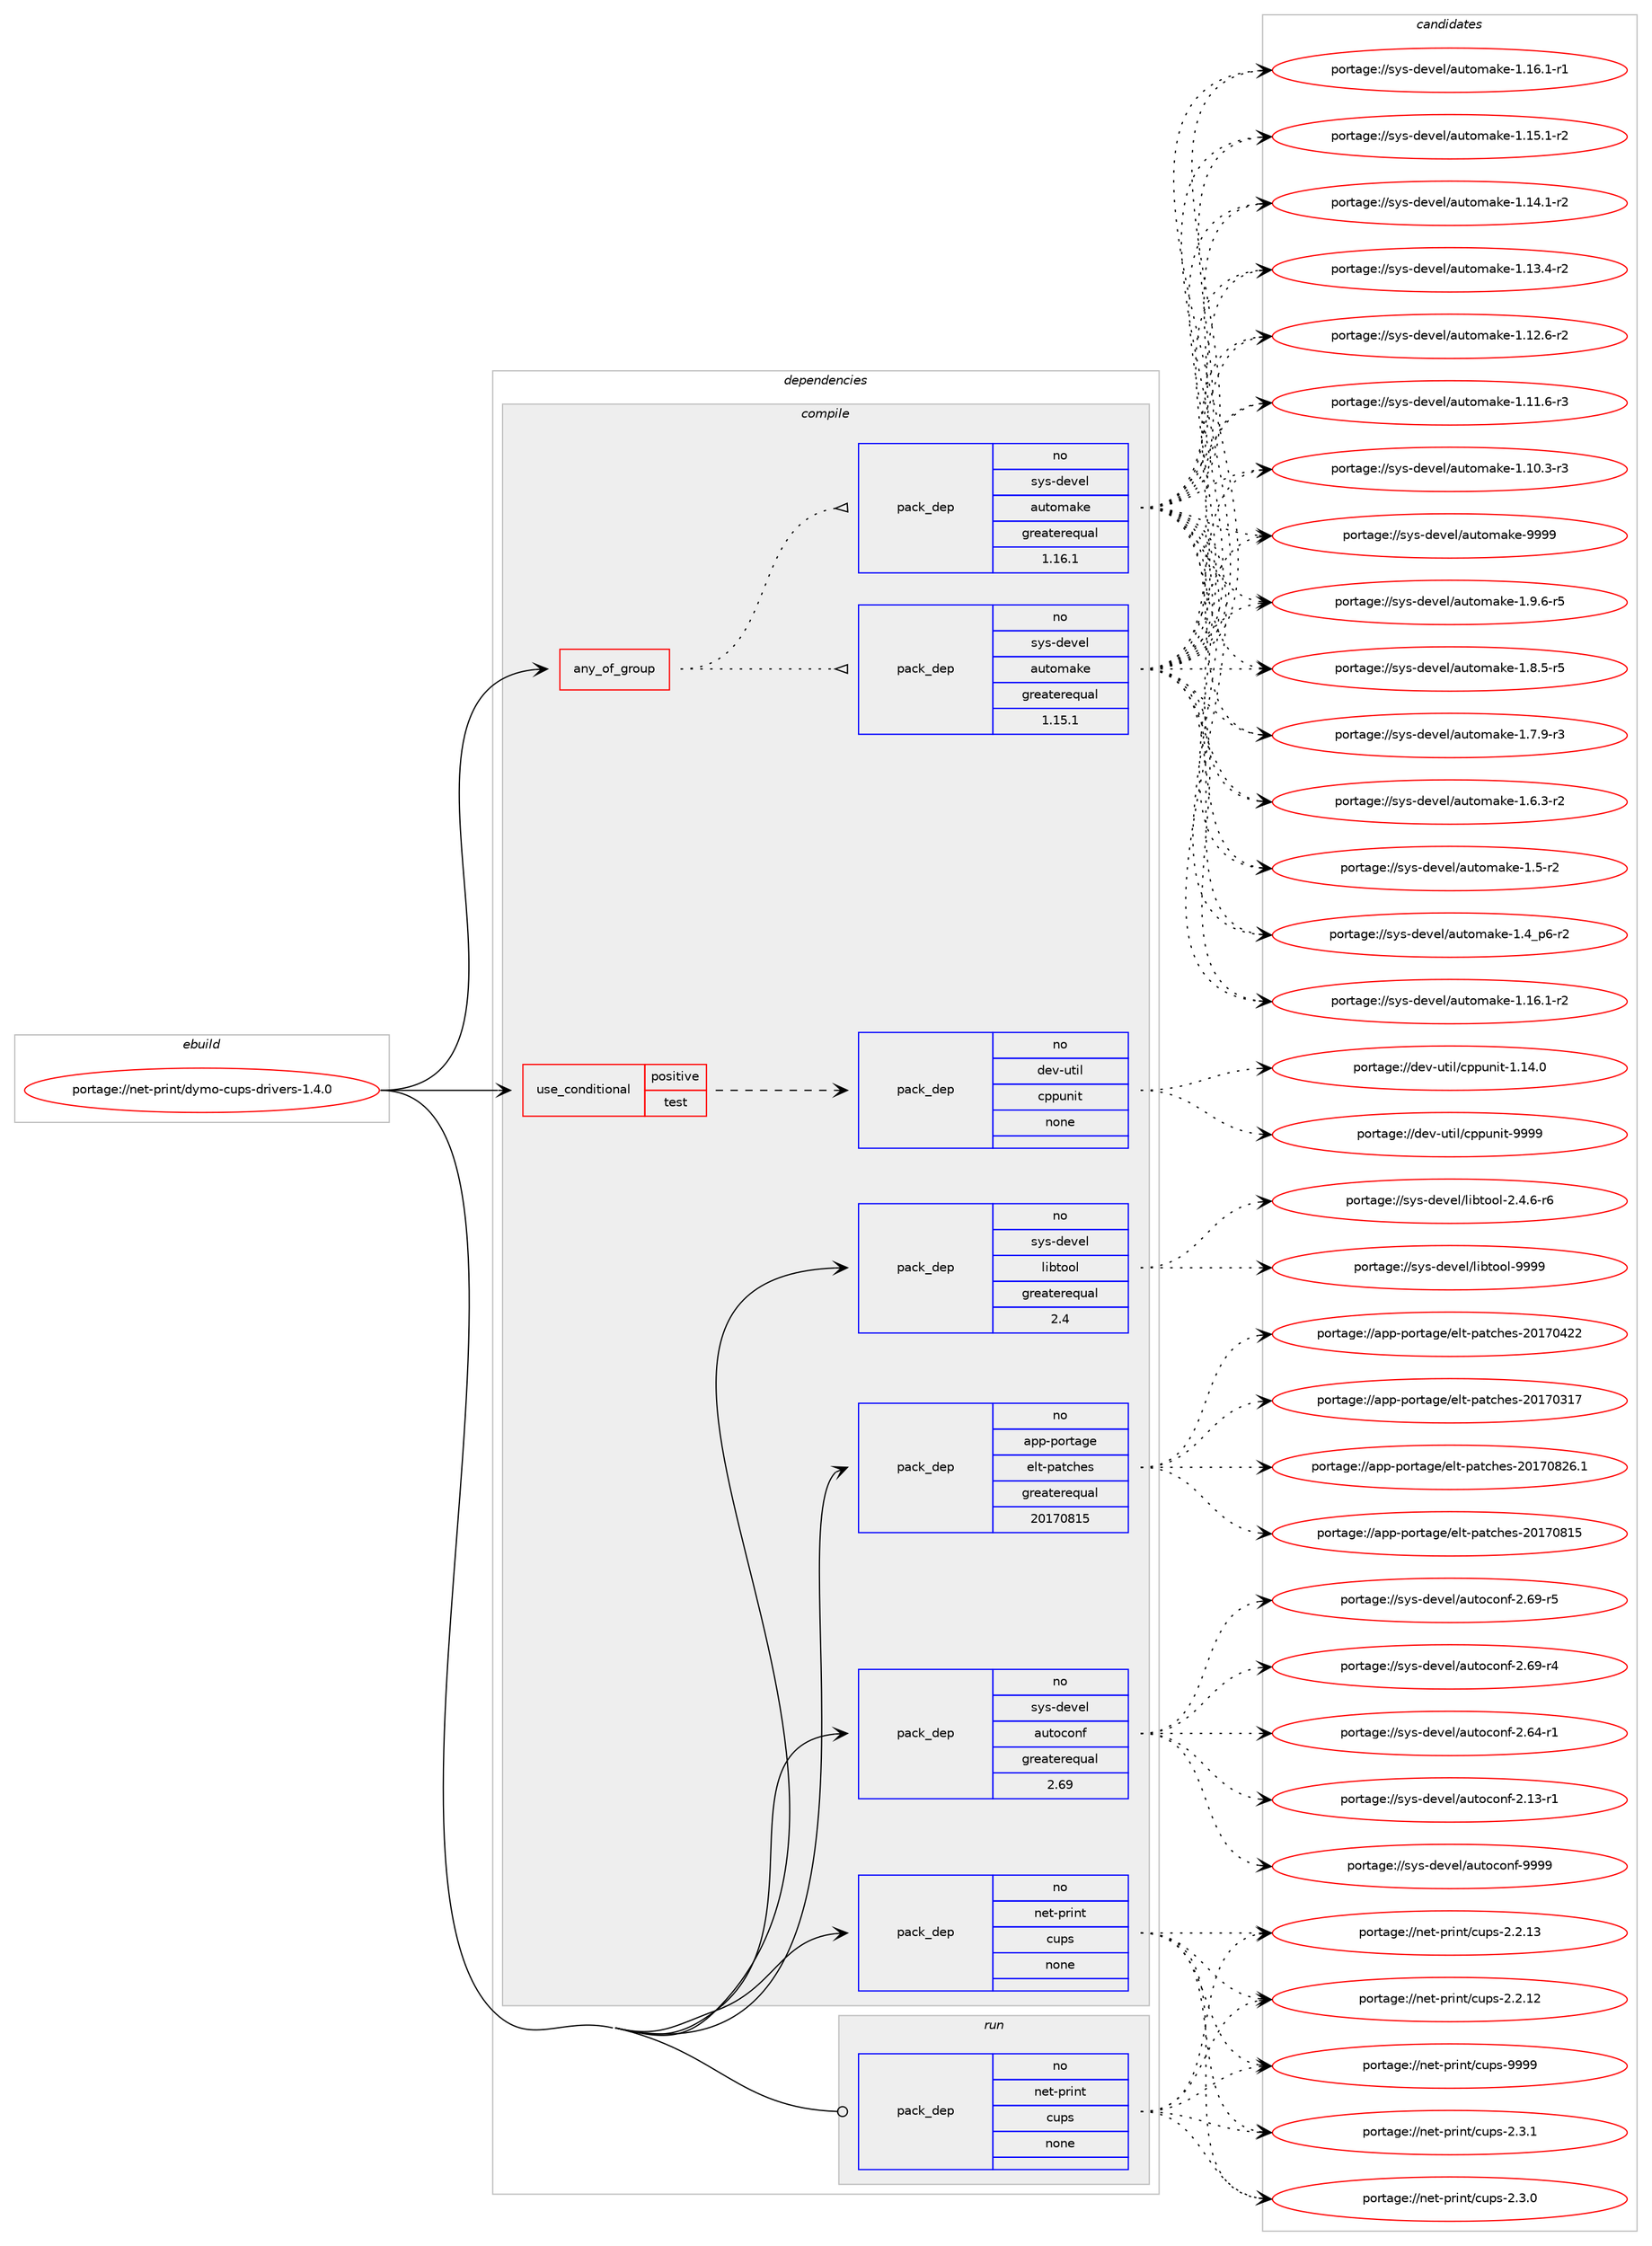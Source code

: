 digraph prolog {

# *************
# Graph options
# *************

newrank=true;
concentrate=true;
compound=true;
graph [rankdir=LR,fontname=Helvetica,fontsize=10,ranksep=1.5];#, ranksep=2.5, nodesep=0.2];
edge  [arrowhead=vee];
node  [fontname=Helvetica,fontsize=10];

# **********
# The ebuild
# **********

subgraph cluster_leftcol {
color=gray;
rank=same;
label=<<i>ebuild</i>>;
id [label="portage://net-print/dymo-cups-drivers-1.4.0", color=red, width=4, href="../net-print/dymo-cups-drivers-1.4.0.svg"];
}

# ****************
# The dependencies
# ****************

subgraph cluster_midcol {
color=gray;
label=<<i>dependencies</i>>;
subgraph cluster_compile {
fillcolor="#eeeeee";
style=filled;
label=<<i>compile</i>>;
subgraph any1004 {
dependency47648 [label=<<TABLE BORDER="0" CELLBORDER="1" CELLSPACING="0" CELLPADDING="4"><TR><TD CELLPADDING="10">any_of_group</TD></TR></TABLE>>, shape=none, color=red];subgraph pack38064 {
dependency47649 [label=<<TABLE BORDER="0" CELLBORDER="1" CELLSPACING="0" CELLPADDING="4" WIDTH="220"><TR><TD ROWSPAN="6" CELLPADDING="30">pack_dep</TD></TR><TR><TD WIDTH="110">no</TD></TR><TR><TD>sys-devel</TD></TR><TR><TD>automake</TD></TR><TR><TD>greaterequal</TD></TR><TR><TD>1.16.1</TD></TR></TABLE>>, shape=none, color=blue];
}
dependency47648:e -> dependency47649:w [weight=20,style="dotted",arrowhead="oinv"];
subgraph pack38065 {
dependency47650 [label=<<TABLE BORDER="0" CELLBORDER="1" CELLSPACING="0" CELLPADDING="4" WIDTH="220"><TR><TD ROWSPAN="6" CELLPADDING="30">pack_dep</TD></TR><TR><TD WIDTH="110">no</TD></TR><TR><TD>sys-devel</TD></TR><TR><TD>automake</TD></TR><TR><TD>greaterequal</TD></TR><TR><TD>1.15.1</TD></TR></TABLE>>, shape=none, color=blue];
}
dependency47648:e -> dependency47650:w [weight=20,style="dotted",arrowhead="oinv"];
}
id:e -> dependency47648:w [weight=20,style="solid",arrowhead="vee"];
subgraph cond8576 {
dependency47651 [label=<<TABLE BORDER="0" CELLBORDER="1" CELLSPACING="0" CELLPADDING="4"><TR><TD ROWSPAN="3" CELLPADDING="10">use_conditional</TD></TR><TR><TD>positive</TD></TR><TR><TD>test</TD></TR></TABLE>>, shape=none, color=red];
subgraph pack38066 {
dependency47652 [label=<<TABLE BORDER="0" CELLBORDER="1" CELLSPACING="0" CELLPADDING="4" WIDTH="220"><TR><TD ROWSPAN="6" CELLPADDING="30">pack_dep</TD></TR><TR><TD WIDTH="110">no</TD></TR><TR><TD>dev-util</TD></TR><TR><TD>cppunit</TD></TR><TR><TD>none</TD></TR><TR><TD></TD></TR></TABLE>>, shape=none, color=blue];
}
dependency47651:e -> dependency47652:w [weight=20,style="dashed",arrowhead="vee"];
}
id:e -> dependency47651:w [weight=20,style="solid",arrowhead="vee"];
subgraph pack38067 {
dependency47653 [label=<<TABLE BORDER="0" CELLBORDER="1" CELLSPACING="0" CELLPADDING="4" WIDTH="220"><TR><TD ROWSPAN="6" CELLPADDING="30">pack_dep</TD></TR><TR><TD WIDTH="110">no</TD></TR><TR><TD>app-portage</TD></TR><TR><TD>elt-patches</TD></TR><TR><TD>greaterequal</TD></TR><TR><TD>20170815</TD></TR></TABLE>>, shape=none, color=blue];
}
id:e -> dependency47653:w [weight=20,style="solid",arrowhead="vee"];
subgraph pack38068 {
dependency47654 [label=<<TABLE BORDER="0" CELLBORDER="1" CELLSPACING="0" CELLPADDING="4" WIDTH="220"><TR><TD ROWSPAN="6" CELLPADDING="30">pack_dep</TD></TR><TR><TD WIDTH="110">no</TD></TR><TR><TD>net-print</TD></TR><TR><TD>cups</TD></TR><TR><TD>none</TD></TR><TR><TD></TD></TR></TABLE>>, shape=none, color=blue];
}
id:e -> dependency47654:w [weight=20,style="solid",arrowhead="vee"];
subgraph pack38069 {
dependency47655 [label=<<TABLE BORDER="0" CELLBORDER="1" CELLSPACING="0" CELLPADDING="4" WIDTH="220"><TR><TD ROWSPAN="6" CELLPADDING="30">pack_dep</TD></TR><TR><TD WIDTH="110">no</TD></TR><TR><TD>sys-devel</TD></TR><TR><TD>autoconf</TD></TR><TR><TD>greaterequal</TD></TR><TR><TD>2.69</TD></TR></TABLE>>, shape=none, color=blue];
}
id:e -> dependency47655:w [weight=20,style="solid",arrowhead="vee"];
subgraph pack38070 {
dependency47656 [label=<<TABLE BORDER="0" CELLBORDER="1" CELLSPACING="0" CELLPADDING="4" WIDTH="220"><TR><TD ROWSPAN="6" CELLPADDING="30">pack_dep</TD></TR><TR><TD WIDTH="110">no</TD></TR><TR><TD>sys-devel</TD></TR><TR><TD>libtool</TD></TR><TR><TD>greaterequal</TD></TR><TR><TD>2.4</TD></TR></TABLE>>, shape=none, color=blue];
}
id:e -> dependency47656:w [weight=20,style="solid",arrowhead="vee"];
}
subgraph cluster_compileandrun {
fillcolor="#eeeeee";
style=filled;
label=<<i>compile and run</i>>;
}
subgraph cluster_run {
fillcolor="#eeeeee";
style=filled;
label=<<i>run</i>>;
subgraph pack38071 {
dependency47657 [label=<<TABLE BORDER="0" CELLBORDER="1" CELLSPACING="0" CELLPADDING="4" WIDTH="220"><TR><TD ROWSPAN="6" CELLPADDING="30">pack_dep</TD></TR><TR><TD WIDTH="110">no</TD></TR><TR><TD>net-print</TD></TR><TR><TD>cups</TD></TR><TR><TD>none</TD></TR><TR><TD></TD></TR></TABLE>>, shape=none, color=blue];
}
id:e -> dependency47657:w [weight=20,style="solid",arrowhead="odot"];
}
}

# **************
# The candidates
# **************

subgraph cluster_choices {
rank=same;
color=gray;
label=<<i>candidates</i>>;

subgraph choice38064 {
color=black;
nodesep=1;
choice115121115451001011181011084797117116111109971071014557575757 [label="portage://sys-devel/automake-9999", color=red, width=4,href="../sys-devel/automake-9999.svg"];
choice115121115451001011181011084797117116111109971071014549465746544511453 [label="portage://sys-devel/automake-1.9.6-r5", color=red, width=4,href="../sys-devel/automake-1.9.6-r5.svg"];
choice115121115451001011181011084797117116111109971071014549465646534511453 [label="portage://sys-devel/automake-1.8.5-r5", color=red, width=4,href="../sys-devel/automake-1.8.5-r5.svg"];
choice115121115451001011181011084797117116111109971071014549465546574511451 [label="portage://sys-devel/automake-1.7.9-r3", color=red, width=4,href="../sys-devel/automake-1.7.9-r3.svg"];
choice115121115451001011181011084797117116111109971071014549465446514511450 [label="portage://sys-devel/automake-1.6.3-r2", color=red, width=4,href="../sys-devel/automake-1.6.3-r2.svg"];
choice11512111545100101118101108479711711611110997107101454946534511450 [label="portage://sys-devel/automake-1.5-r2", color=red, width=4,href="../sys-devel/automake-1.5-r2.svg"];
choice115121115451001011181011084797117116111109971071014549465295112544511450 [label="portage://sys-devel/automake-1.4_p6-r2", color=red, width=4,href="../sys-devel/automake-1.4_p6-r2.svg"];
choice11512111545100101118101108479711711611110997107101454946495446494511450 [label="portage://sys-devel/automake-1.16.1-r2", color=red, width=4,href="../sys-devel/automake-1.16.1-r2.svg"];
choice11512111545100101118101108479711711611110997107101454946495446494511449 [label="portage://sys-devel/automake-1.16.1-r1", color=red, width=4,href="../sys-devel/automake-1.16.1-r1.svg"];
choice11512111545100101118101108479711711611110997107101454946495346494511450 [label="portage://sys-devel/automake-1.15.1-r2", color=red, width=4,href="../sys-devel/automake-1.15.1-r2.svg"];
choice11512111545100101118101108479711711611110997107101454946495246494511450 [label="portage://sys-devel/automake-1.14.1-r2", color=red, width=4,href="../sys-devel/automake-1.14.1-r2.svg"];
choice11512111545100101118101108479711711611110997107101454946495146524511450 [label="portage://sys-devel/automake-1.13.4-r2", color=red, width=4,href="../sys-devel/automake-1.13.4-r2.svg"];
choice11512111545100101118101108479711711611110997107101454946495046544511450 [label="portage://sys-devel/automake-1.12.6-r2", color=red, width=4,href="../sys-devel/automake-1.12.6-r2.svg"];
choice11512111545100101118101108479711711611110997107101454946494946544511451 [label="portage://sys-devel/automake-1.11.6-r3", color=red, width=4,href="../sys-devel/automake-1.11.6-r3.svg"];
choice11512111545100101118101108479711711611110997107101454946494846514511451 [label="portage://sys-devel/automake-1.10.3-r3", color=red, width=4,href="../sys-devel/automake-1.10.3-r3.svg"];
dependency47649:e -> choice115121115451001011181011084797117116111109971071014557575757:w [style=dotted,weight="100"];
dependency47649:e -> choice115121115451001011181011084797117116111109971071014549465746544511453:w [style=dotted,weight="100"];
dependency47649:e -> choice115121115451001011181011084797117116111109971071014549465646534511453:w [style=dotted,weight="100"];
dependency47649:e -> choice115121115451001011181011084797117116111109971071014549465546574511451:w [style=dotted,weight="100"];
dependency47649:e -> choice115121115451001011181011084797117116111109971071014549465446514511450:w [style=dotted,weight="100"];
dependency47649:e -> choice11512111545100101118101108479711711611110997107101454946534511450:w [style=dotted,weight="100"];
dependency47649:e -> choice115121115451001011181011084797117116111109971071014549465295112544511450:w [style=dotted,weight="100"];
dependency47649:e -> choice11512111545100101118101108479711711611110997107101454946495446494511450:w [style=dotted,weight="100"];
dependency47649:e -> choice11512111545100101118101108479711711611110997107101454946495446494511449:w [style=dotted,weight="100"];
dependency47649:e -> choice11512111545100101118101108479711711611110997107101454946495346494511450:w [style=dotted,weight="100"];
dependency47649:e -> choice11512111545100101118101108479711711611110997107101454946495246494511450:w [style=dotted,weight="100"];
dependency47649:e -> choice11512111545100101118101108479711711611110997107101454946495146524511450:w [style=dotted,weight="100"];
dependency47649:e -> choice11512111545100101118101108479711711611110997107101454946495046544511450:w [style=dotted,weight="100"];
dependency47649:e -> choice11512111545100101118101108479711711611110997107101454946494946544511451:w [style=dotted,weight="100"];
dependency47649:e -> choice11512111545100101118101108479711711611110997107101454946494846514511451:w [style=dotted,weight="100"];
}
subgraph choice38065 {
color=black;
nodesep=1;
choice115121115451001011181011084797117116111109971071014557575757 [label="portage://sys-devel/automake-9999", color=red, width=4,href="../sys-devel/automake-9999.svg"];
choice115121115451001011181011084797117116111109971071014549465746544511453 [label="portage://sys-devel/automake-1.9.6-r5", color=red, width=4,href="../sys-devel/automake-1.9.6-r5.svg"];
choice115121115451001011181011084797117116111109971071014549465646534511453 [label="portage://sys-devel/automake-1.8.5-r5", color=red, width=4,href="../sys-devel/automake-1.8.5-r5.svg"];
choice115121115451001011181011084797117116111109971071014549465546574511451 [label="portage://sys-devel/automake-1.7.9-r3", color=red, width=4,href="../sys-devel/automake-1.7.9-r3.svg"];
choice115121115451001011181011084797117116111109971071014549465446514511450 [label="portage://sys-devel/automake-1.6.3-r2", color=red, width=4,href="../sys-devel/automake-1.6.3-r2.svg"];
choice11512111545100101118101108479711711611110997107101454946534511450 [label="portage://sys-devel/automake-1.5-r2", color=red, width=4,href="../sys-devel/automake-1.5-r2.svg"];
choice115121115451001011181011084797117116111109971071014549465295112544511450 [label="portage://sys-devel/automake-1.4_p6-r2", color=red, width=4,href="../sys-devel/automake-1.4_p6-r2.svg"];
choice11512111545100101118101108479711711611110997107101454946495446494511450 [label="portage://sys-devel/automake-1.16.1-r2", color=red, width=4,href="../sys-devel/automake-1.16.1-r2.svg"];
choice11512111545100101118101108479711711611110997107101454946495446494511449 [label="portage://sys-devel/automake-1.16.1-r1", color=red, width=4,href="../sys-devel/automake-1.16.1-r1.svg"];
choice11512111545100101118101108479711711611110997107101454946495346494511450 [label="portage://sys-devel/automake-1.15.1-r2", color=red, width=4,href="../sys-devel/automake-1.15.1-r2.svg"];
choice11512111545100101118101108479711711611110997107101454946495246494511450 [label="portage://sys-devel/automake-1.14.1-r2", color=red, width=4,href="../sys-devel/automake-1.14.1-r2.svg"];
choice11512111545100101118101108479711711611110997107101454946495146524511450 [label="portage://sys-devel/automake-1.13.4-r2", color=red, width=4,href="../sys-devel/automake-1.13.4-r2.svg"];
choice11512111545100101118101108479711711611110997107101454946495046544511450 [label="portage://sys-devel/automake-1.12.6-r2", color=red, width=4,href="../sys-devel/automake-1.12.6-r2.svg"];
choice11512111545100101118101108479711711611110997107101454946494946544511451 [label="portage://sys-devel/automake-1.11.6-r3", color=red, width=4,href="../sys-devel/automake-1.11.6-r3.svg"];
choice11512111545100101118101108479711711611110997107101454946494846514511451 [label="portage://sys-devel/automake-1.10.3-r3", color=red, width=4,href="../sys-devel/automake-1.10.3-r3.svg"];
dependency47650:e -> choice115121115451001011181011084797117116111109971071014557575757:w [style=dotted,weight="100"];
dependency47650:e -> choice115121115451001011181011084797117116111109971071014549465746544511453:w [style=dotted,weight="100"];
dependency47650:e -> choice115121115451001011181011084797117116111109971071014549465646534511453:w [style=dotted,weight="100"];
dependency47650:e -> choice115121115451001011181011084797117116111109971071014549465546574511451:w [style=dotted,weight="100"];
dependency47650:e -> choice115121115451001011181011084797117116111109971071014549465446514511450:w [style=dotted,weight="100"];
dependency47650:e -> choice11512111545100101118101108479711711611110997107101454946534511450:w [style=dotted,weight="100"];
dependency47650:e -> choice115121115451001011181011084797117116111109971071014549465295112544511450:w [style=dotted,weight="100"];
dependency47650:e -> choice11512111545100101118101108479711711611110997107101454946495446494511450:w [style=dotted,weight="100"];
dependency47650:e -> choice11512111545100101118101108479711711611110997107101454946495446494511449:w [style=dotted,weight="100"];
dependency47650:e -> choice11512111545100101118101108479711711611110997107101454946495346494511450:w [style=dotted,weight="100"];
dependency47650:e -> choice11512111545100101118101108479711711611110997107101454946495246494511450:w [style=dotted,weight="100"];
dependency47650:e -> choice11512111545100101118101108479711711611110997107101454946495146524511450:w [style=dotted,weight="100"];
dependency47650:e -> choice11512111545100101118101108479711711611110997107101454946495046544511450:w [style=dotted,weight="100"];
dependency47650:e -> choice11512111545100101118101108479711711611110997107101454946494946544511451:w [style=dotted,weight="100"];
dependency47650:e -> choice11512111545100101118101108479711711611110997107101454946494846514511451:w [style=dotted,weight="100"];
}
subgraph choice38066 {
color=black;
nodesep=1;
choice1001011184511711610510847991121121171101051164557575757 [label="portage://dev-util/cppunit-9999", color=red, width=4,href="../dev-util/cppunit-9999.svg"];
choice10010111845117116105108479911211211711010511645494649524648 [label="portage://dev-util/cppunit-1.14.0", color=red, width=4,href="../dev-util/cppunit-1.14.0.svg"];
dependency47652:e -> choice1001011184511711610510847991121121171101051164557575757:w [style=dotted,weight="100"];
dependency47652:e -> choice10010111845117116105108479911211211711010511645494649524648:w [style=dotted,weight="100"];
}
subgraph choice38067 {
color=black;
nodesep=1;
choice971121124511211111411697103101471011081164511297116991041011154550484955485650544649 [label="portage://app-portage/elt-patches-20170826.1", color=red, width=4,href="../app-portage/elt-patches-20170826.1.svg"];
choice97112112451121111141169710310147101108116451129711699104101115455048495548564953 [label="portage://app-portage/elt-patches-20170815", color=red, width=4,href="../app-portage/elt-patches-20170815.svg"];
choice97112112451121111141169710310147101108116451129711699104101115455048495548525050 [label="portage://app-portage/elt-patches-20170422", color=red, width=4,href="../app-portage/elt-patches-20170422.svg"];
choice97112112451121111141169710310147101108116451129711699104101115455048495548514955 [label="portage://app-portage/elt-patches-20170317", color=red, width=4,href="../app-portage/elt-patches-20170317.svg"];
dependency47653:e -> choice971121124511211111411697103101471011081164511297116991041011154550484955485650544649:w [style=dotted,weight="100"];
dependency47653:e -> choice97112112451121111141169710310147101108116451129711699104101115455048495548564953:w [style=dotted,weight="100"];
dependency47653:e -> choice97112112451121111141169710310147101108116451129711699104101115455048495548525050:w [style=dotted,weight="100"];
dependency47653:e -> choice97112112451121111141169710310147101108116451129711699104101115455048495548514955:w [style=dotted,weight="100"];
}
subgraph choice38068 {
color=black;
nodesep=1;
choice1101011164511211410511011647991171121154557575757 [label="portage://net-print/cups-9999", color=red, width=4,href="../net-print/cups-9999.svg"];
choice110101116451121141051101164799117112115455046514649 [label="portage://net-print/cups-2.3.1", color=red, width=4,href="../net-print/cups-2.3.1.svg"];
choice110101116451121141051101164799117112115455046514648 [label="portage://net-print/cups-2.3.0", color=red, width=4,href="../net-print/cups-2.3.0.svg"];
choice11010111645112114105110116479911711211545504650464951 [label="portage://net-print/cups-2.2.13", color=red, width=4,href="../net-print/cups-2.2.13.svg"];
choice11010111645112114105110116479911711211545504650464950 [label="portage://net-print/cups-2.2.12", color=red, width=4,href="../net-print/cups-2.2.12.svg"];
dependency47654:e -> choice1101011164511211410511011647991171121154557575757:w [style=dotted,weight="100"];
dependency47654:e -> choice110101116451121141051101164799117112115455046514649:w [style=dotted,weight="100"];
dependency47654:e -> choice110101116451121141051101164799117112115455046514648:w [style=dotted,weight="100"];
dependency47654:e -> choice11010111645112114105110116479911711211545504650464951:w [style=dotted,weight="100"];
dependency47654:e -> choice11010111645112114105110116479911711211545504650464950:w [style=dotted,weight="100"];
}
subgraph choice38069 {
color=black;
nodesep=1;
choice115121115451001011181011084797117116111991111101024557575757 [label="portage://sys-devel/autoconf-9999", color=red, width=4,href="../sys-devel/autoconf-9999.svg"];
choice1151211154510010111810110847971171161119911111010245504654574511453 [label="portage://sys-devel/autoconf-2.69-r5", color=red, width=4,href="../sys-devel/autoconf-2.69-r5.svg"];
choice1151211154510010111810110847971171161119911111010245504654574511452 [label="portage://sys-devel/autoconf-2.69-r4", color=red, width=4,href="../sys-devel/autoconf-2.69-r4.svg"];
choice1151211154510010111810110847971171161119911111010245504654524511449 [label="portage://sys-devel/autoconf-2.64-r1", color=red, width=4,href="../sys-devel/autoconf-2.64-r1.svg"];
choice1151211154510010111810110847971171161119911111010245504649514511449 [label="portage://sys-devel/autoconf-2.13-r1", color=red, width=4,href="../sys-devel/autoconf-2.13-r1.svg"];
dependency47655:e -> choice115121115451001011181011084797117116111991111101024557575757:w [style=dotted,weight="100"];
dependency47655:e -> choice1151211154510010111810110847971171161119911111010245504654574511453:w [style=dotted,weight="100"];
dependency47655:e -> choice1151211154510010111810110847971171161119911111010245504654574511452:w [style=dotted,weight="100"];
dependency47655:e -> choice1151211154510010111810110847971171161119911111010245504654524511449:w [style=dotted,weight="100"];
dependency47655:e -> choice1151211154510010111810110847971171161119911111010245504649514511449:w [style=dotted,weight="100"];
}
subgraph choice38070 {
color=black;
nodesep=1;
choice1151211154510010111810110847108105981161111111084557575757 [label="portage://sys-devel/libtool-9999", color=red, width=4,href="../sys-devel/libtool-9999.svg"];
choice1151211154510010111810110847108105981161111111084550465246544511454 [label="portage://sys-devel/libtool-2.4.6-r6", color=red, width=4,href="../sys-devel/libtool-2.4.6-r6.svg"];
dependency47656:e -> choice1151211154510010111810110847108105981161111111084557575757:w [style=dotted,weight="100"];
dependency47656:e -> choice1151211154510010111810110847108105981161111111084550465246544511454:w [style=dotted,weight="100"];
}
subgraph choice38071 {
color=black;
nodesep=1;
choice1101011164511211410511011647991171121154557575757 [label="portage://net-print/cups-9999", color=red, width=4,href="../net-print/cups-9999.svg"];
choice110101116451121141051101164799117112115455046514649 [label="portage://net-print/cups-2.3.1", color=red, width=4,href="../net-print/cups-2.3.1.svg"];
choice110101116451121141051101164799117112115455046514648 [label="portage://net-print/cups-2.3.0", color=red, width=4,href="../net-print/cups-2.3.0.svg"];
choice11010111645112114105110116479911711211545504650464951 [label="portage://net-print/cups-2.2.13", color=red, width=4,href="../net-print/cups-2.2.13.svg"];
choice11010111645112114105110116479911711211545504650464950 [label="portage://net-print/cups-2.2.12", color=red, width=4,href="../net-print/cups-2.2.12.svg"];
dependency47657:e -> choice1101011164511211410511011647991171121154557575757:w [style=dotted,weight="100"];
dependency47657:e -> choice110101116451121141051101164799117112115455046514649:w [style=dotted,weight="100"];
dependency47657:e -> choice110101116451121141051101164799117112115455046514648:w [style=dotted,weight="100"];
dependency47657:e -> choice11010111645112114105110116479911711211545504650464951:w [style=dotted,weight="100"];
dependency47657:e -> choice11010111645112114105110116479911711211545504650464950:w [style=dotted,weight="100"];
}
}

}
